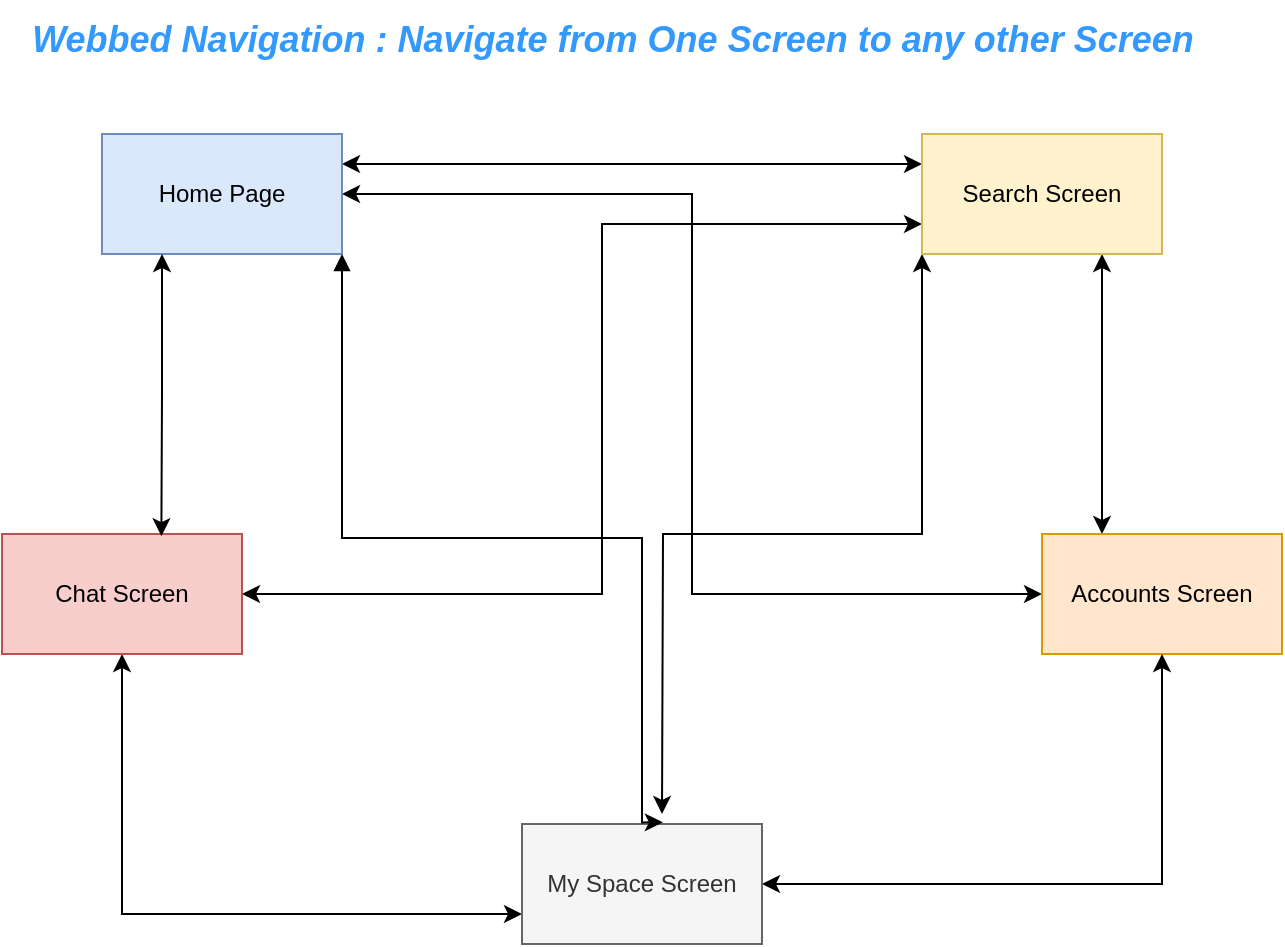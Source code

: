 <mxfile version="24.2.2" type="github">
  <diagram name="Page-1" id="ad52d381-51e7-2e0d-a935-2d0ddd2fd229">
    <mxGraphModel dx="1418" dy="742" grid="1" gridSize="10" guides="1" tooltips="1" connect="1" arrows="1" fold="1" page="1" pageScale="1" pageWidth="1100" pageHeight="850" background="none" math="0" shadow="0">
      <root>
        <mxCell id="0" />
        <mxCell id="1" parent="0" />
        <mxCell id="qfP9910NU0od4Aanm2vN-13" style="edgeStyle=orthogonalEdgeStyle;rounded=0;orthogonalLoop=1;jettySize=auto;html=1;exitX=1;exitY=0.25;exitDx=0;exitDy=0;entryX=0;entryY=0.25;entryDx=0;entryDy=0;startArrow=classic;startFill=1;" edge="1" parent="1" source="qfP9910NU0od4Aanm2vN-1" target="qfP9910NU0od4Aanm2vN-3">
          <mxGeometry relative="1" as="geometry" />
        </mxCell>
        <mxCell id="qfP9910NU0od4Aanm2vN-21" style="edgeStyle=orthogonalEdgeStyle;rounded=0;orthogonalLoop=1;jettySize=auto;html=1;exitX=1;exitY=0.5;exitDx=0;exitDy=0;entryX=0;entryY=0.5;entryDx=0;entryDy=0;startArrow=classic;startFill=1;" edge="1" parent="1" source="qfP9910NU0od4Aanm2vN-1" target="qfP9910NU0od4Aanm2vN-4">
          <mxGeometry relative="1" as="geometry" />
        </mxCell>
        <mxCell id="qfP9910NU0od4Aanm2vN-1" value="Home Page" style="rounded=0;whiteSpace=wrap;html=1;fillColor=#dae8fc;strokeColor=#6c8ebf;" vertex="1" parent="1">
          <mxGeometry x="200" y="80" width="120" height="60" as="geometry" />
        </mxCell>
        <mxCell id="qfP9910NU0od4Aanm2vN-16" style="edgeStyle=orthogonalEdgeStyle;rounded=0;orthogonalLoop=1;jettySize=auto;html=1;exitX=1;exitY=1;exitDx=0;exitDy=0;entryX=0;entryY=0.75;entryDx=0;entryDy=0;startArrow=classic;startFill=1;" edge="1" parent="1" target="qfP9910NU0od4Aanm2vN-5">
          <mxGeometry relative="1" as="geometry">
            <mxPoint x="210" y="340" as="sourcePoint" />
            <mxPoint x="350" y="470" as="targetPoint" />
            <Array as="points">
              <mxPoint x="210" y="470" />
            </Array>
          </mxGeometry>
        </mxCell>
        <mxCell id="qfP9910NU0od4Aanm2vN-20" style="edgeStyle=orthogonalEdgeStyle;rounded=0;orthogonalLoop=1;jettySize=auto;html=1;exitX=1;exitY=0.5;exitDx=0;exitDy=0;entryX=0;entryY=0.75;entryDx=0;entryDy=0;startArrow=classic;startFill=1;" edge="1" parent="1" source="qfP9910NU0od4Aanm2vN-2" target="qfP9910NU0od4Aanm2vN-3">
          <mxGeometry relative="1" as="geometry">
            <Array as="points">
              <mxPoint x="450" y="310" />
              <mxPoint x="450" y="125" />
            </Array>
          </mxGeometry>
        </mxCell>
        <mxCell id="qfP9910NU0od4Aanm2vN-2" value="Chat Screen" style="rounded=0;whiteSpace=wrap;html=1;fillColor=#f8cecc;strokeColor=#b85450;" vertex="1" parent="1">
          <mxGeometry x="150" y="280" width="120" height="60" as="geometry" />
        </mxCell>
        <mxCell id="qfP9910NU0od4Aanm2vN-14" style="edgeStyle=orthogonalEdgeStyle;rounded=0;orthogonalLoop=1;jettySize=auto;html=1;exitX=0.75;exitY=1;exitDx=0;exitDy=0;entryX=0.25;entryY=0;entryDx=0;entryDy=0;startArrow=classic;startFill=1;" edge="1" parent="1" source="qfP9910NU0od4Aanm2vN-3" target="qfP9910NU0od4Aanm2vN-4">
          <mxGeometry relative="1" as="geometry" />
        </mxCell>
        <mxCell id="qfP9910NU0od4Aanm2vN-19" style="edgeStyle=orthogonalEdgeStyle;rounded=0;orthogonalLoop=1;jettySize=auto;html=1;exitX=0;exitY=1;exitDx=0;exitDy=0;startArrow=classic;startFill=1;" edge="1" parent="1" source="qfP9910NU0od4Aanm2vN-3">
          <mxGeometry relative="1" as="geometry">
            <mxPoint x="480" y="420" as="targetPoint" />
          </mxGeometry>
        </mxCell>
        <mxCell id="qfP9910NU0od4Aanm2vN-3" value="Search Screen" style="rounded=0;whiteSpace=wrap;html=1;fillColor=#fff2cc;strokeColor=#d6b656;" vertex="1" parent="1">
          <mxGeometry x="610" y="80" width="120" height="60" as="geometry" />
        </mxCell>
        <mxCell id="qfP9910NU0od4Aanm2vN-4" value="Accounts Screen" style="rounded=0;whiteSpace=wrap;html=1;fillColor=#ffe6cc;strokeColor=#d79b00;" vertex="1" parent="1">
          <mxGeometry x="670" y="280" width="120" height="60" as="geometry" />
        </mxCell>
        <mxCell id="qfP9910NU0od4Aanm2vN-17" style="edgeStyle=orthogonalEdgeStyle;rounded=0;orthogonalLoop=1;jettySize=auto;html=1;exitX=1;exitY=0.5;exitDx=0;exitDy=0;startArrow=classic;startFill=1;" edge="1" parent="1" source="qfP9910NU0od4Aanm2vN-5" target="qfP9910NU0od4Aanm2vN-4">
          <mxGeometry relative="1" as="geometry" />
        </mxCell>
        <mxCell id="qfP9910NU0od4Aanm2vN-5" value="My Space Screen" style="rounded=0;whiteSpace=wrap;html=1;fillColor=#f5f5f5;fontColor=#333333;strokeColor=#666666;" vertex="1" parent="1">
          <mxGeometry x="410" y="425" width="120" height="60" as="geometry" />
        </mxCell>
        <mxCell id="qfP9910NU0od4Aanm2vN-15" style="edgeStyle=orthogonalEdgeStyle;rounded=0;orthogonalLoop=1;jettySize=auto;html=1;exitX=0.25;exitY=1;exitDx=0;exitDy=0;entryX=0.664;entryY=0.018;entryDx=0;entryDy=0;entryPerimeter=0;startArrow=classic;startFill=1;" edge="1" parent="1" source="qfP9910NU0od4Aanm2vN-1" target="qfP9910NU0od4Aanm2vN-2">
          <mxGeometry relative="1" as="geometry" />
        </mxCell>
        <mxCell id="qfP9910NU0od4Aanm2vN-18" style="edgeStyle=orthogonalEdgeStyle;rounded=0;orthogonalLoop=1;jettySize=auto;html=1;exitX=1;exitY=1;exitDx=0;exitDy=0;entryX=0.587;entryY=-0.014;entryDx=0;entryDy=0;entryPerimeter=0;startArrow=block;startFill=1;" edge="1" parent="1" source="qfP9910NU0od4Aanm2vN-1" target="qfP9910NU0od4Aanm2vN-5">
          <mxGeometry relative="1" as="geometry">
            <Array as="points">
              <mxPoint x="320" y="282" />
              <mxPoint x="470" y="282" />
              <mxPoint x="470" y="424" />
            </Array>
          </mxGeometry>
        </mxCell>
        <mxCell id="qfP9910NU0od4Aanm2vN-22" value="&lt;b&gt;&lt;font color=&quot;#3399ff&quot; style=&quot;font-size: 18px;&quot;&gt;&lt;i&gt;Webbed Navigation : Navigate from One Screen to any other Screen&lt;br&gt;&lt;/i&gt;&lt;/font&gt;&lt;/b&gt;" style="text;html=1;align=center;verticalAlign=middle;resizable=0;points=[];autosize=1;strokeColor=none;fillColor=none;" vertex="1" parent="1">
          <mxGeometry x="150" y="13" width="610" height="40" as="geometry" />
        </mxCell>
      </root>
    </mxGraphModel>
  </diagram>
</mxfile>

